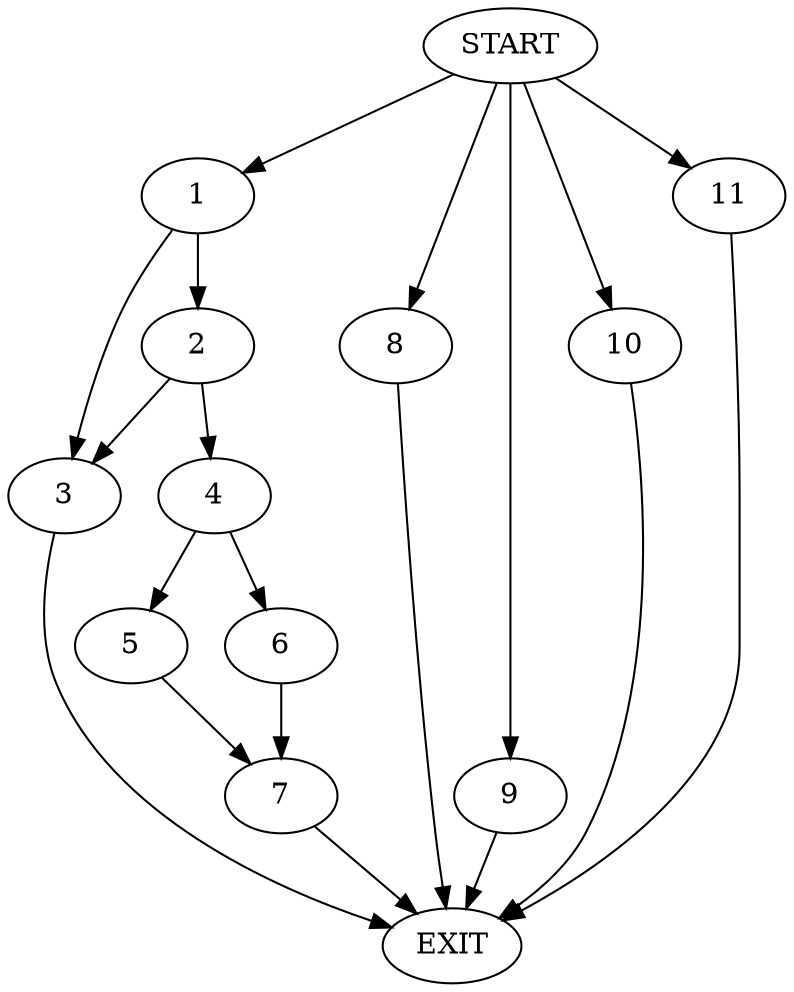 digraph {
0 [label="START"]
12 [label="EXIT"]
0 -> 1
1 -> 2
1 -> 3
2 -> 3
2 -> 4
3 -> 12
4 -> 5
4 -> 6
5 -> 7
6 -> 7
7 -> 12
0 -> 8
8 -> 12
0 -> 9
9 -> 12
0 -> 10
10 -> 12
0 -> 11
11 -> 12
}
